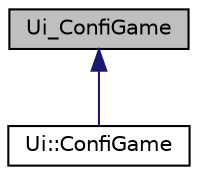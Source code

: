 digraph "Ui_ConfiGame"
{
  edge [fontname="Helvetica",fontsize="10",labelfontname="Helvetica",labelfontsize="10"];
  node [fontname="Helvetica",fontsize="10",shape=record];
  Node0 [label="Ui_ConfiGame",height=0.2,width=0.4,color="black", fillcolor="grey75", style="filled", fontcolor="black"];
  Node0 -> Node1 [dir="back",color="midnightblue",fontsize="10",style="solid"];
  Node1 [label="Ui::ConfiGame",height=0.2,width=0.4,color="black", fillcolor="white", style="filled",URL="$class_ui_1_1_confi_game.html"];
}
